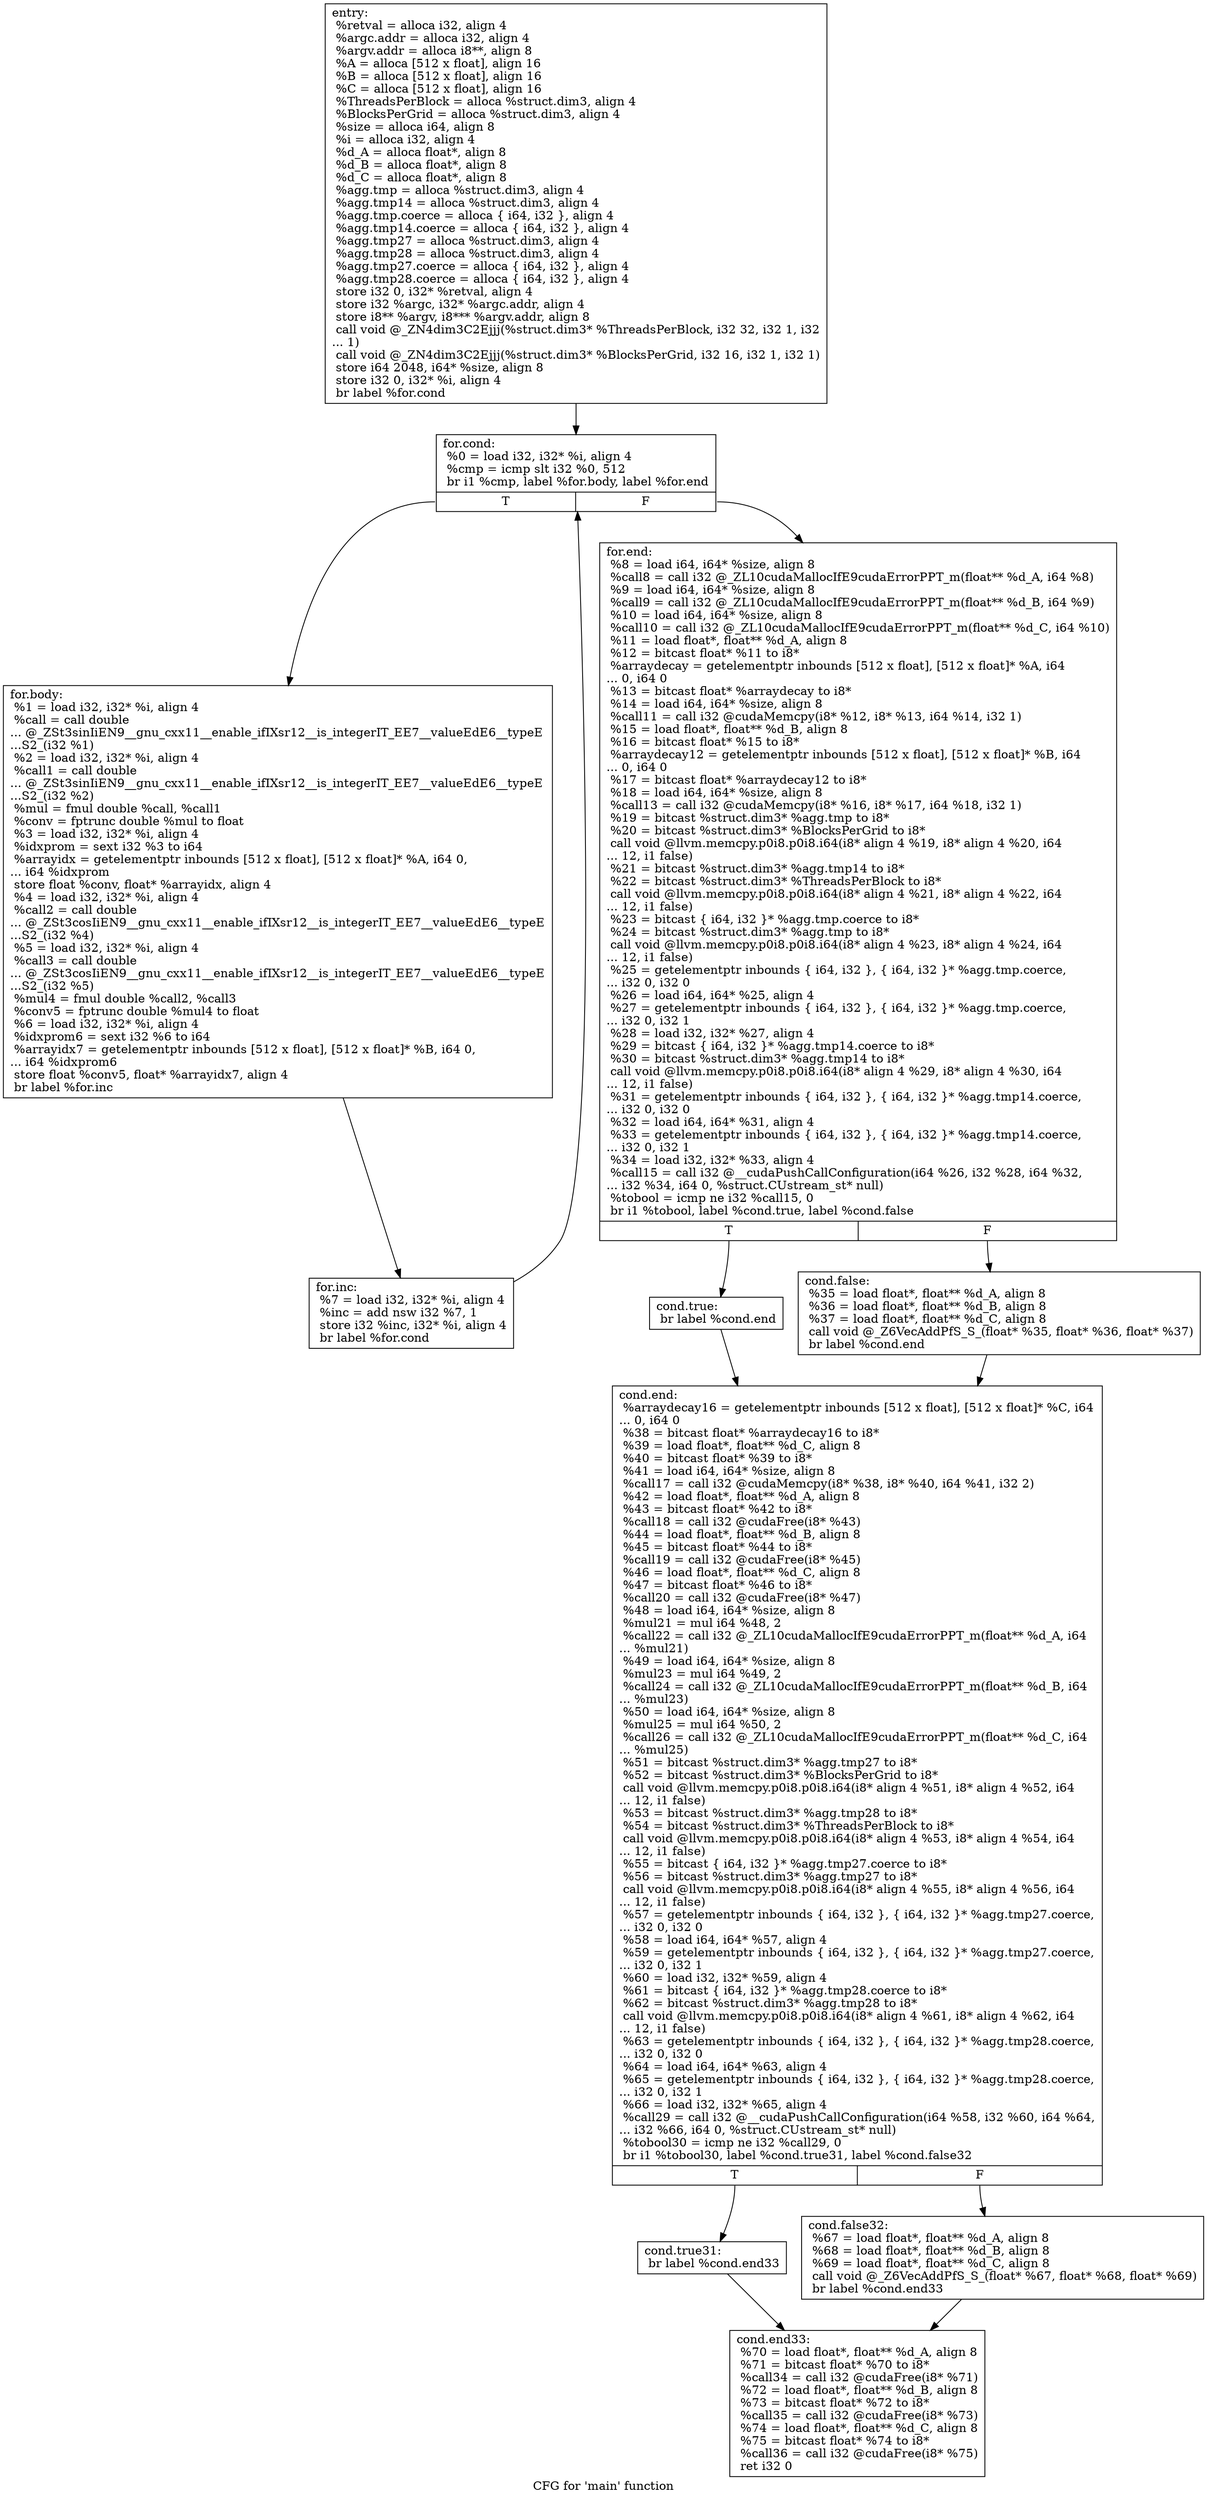 digraph "CFG for 'main' function" {
	label="CFG for 'main' function";

	Node0x55f84619a160 [shape=record,label="{entry:\l  %retval = alloca i32, align 4\l  %argc.addr = alloca i32, align 4\l  %argv.addr = alloca i8**, align 8\l  %A = alloca [512 x float], align 16\l  %B = alloca [512 x float], align 16\l  %C = alloca [512 x float], align 16\l  %ThreadsPerBlock = alloca %struct.dim3, align 4\l  %BlocksPerGrid = alloca %struct.dim3, align 4\l  %size = alloca i64, align 8\l  %i = alloca i32, align 4\l  %d_A = alloca float*, align 8\l  %d_B = alloca float*, align 8\l  %d_C = alloca float*, align 8\l  %agg.tmp = alloca %struct.dim3, align 4\l  %agg.tmp14 = alloca %struct.dim3, align 4\l  %agg.tmp.coerce = alloca \{ i64, i32 \}, align 4\l  %agg.tmp14.coerce = alloca \{ i64, i32 \}, align 4\l  %agg.tmp27 = alloca %struct.dim3, align 4\l  %agg.tmp28 = alloca %struct.dim3, align 4\l  %agg.tmp27.coerce = alloca \{ i64, i32 \}, align 4\l  %agg.tmp28.coerce = alloca \{ i64, i32 \}, align 4\l  store i32 0, i32* %retval, align 4\l  store i32 %argc, i32* %argc.addr, align 4\l  store i8** %argv, i8*** %argv.addr, align 8\l  call void @_ZN4dim3C2Ejjj(%struct.dim3* %ThreadsPerBlock, i32 32, i32 1, i32\l... 1)\l  call void @_ZN4dim3C2Ejjj(%struct.dim3* %BlocksPerGrid, i32 16, i32 1, i32 1)\l  store i64 2048, i64* %size, align 8\l  store i32 0, i32* %i, align 4\l  br label %for.cond\l}"];
	Node0x55f84619a160 -> Node0x55f84619b570;
	Node0x55f84619b570 [shape=record,label="{for.cond:                                         \l  %0 = load i32, i32* %i, align 4\l  %cmp = icmp slt i32 %0, 512\l  br i1 %cmp, label %for.body, label %for.end\l|{<s0>T|<s1>F}}"];
	Node0x55f84619b570:s0 -> Node0x55f84619ba40;
	Node0x55f84619b570:s1 -> Node0x55f84619bb20;
	Node0x55f84619ba40 [shape=record,label="{for.body:                                         \l  %1 = load i32, i32* %i, align 4\l  %call = call double\l... @_ZSt3sinIiEN9__gnu_cxx11__enable_ifIXsr12__is_integerIT_EE7__valueEdE6__typeE\l...S2_(i32 %1)\l  %2 = load i32, i32* %i, align 4\l  %call1 = call double\l... @_ZSt3sinIiEN9__gnu_cxx11__enable_ifIXsr12__is_integerIT_EE7__valueEdE6__typeE\l...S2_(i32 %2)\l  %mul = fmul double %call, %call1\l  %conv = fptrunc double %mul to float\l  %3 = load i32, i32* %i, align 4\l  %idxprom = sext i32 %3 to i64\l  %arrayidx = getelementptr inbounds [512 x float], [512 x float]* %A, i64 0,\l... i64 %idxprom\l  store float %conv, float* %arrayidx, align 4\l  %4 = load i32, i32* %i, align 4\l  %call2 = call double\l... @_ZSt3cosIiEN9__gnu_cxx11__enable_ifIXsr12__is_integerIT_EE7__valueEdE6__typeE\l...S2_(i32 %4)\l  %5 = load i32, i32* %i, align 4\l  %call3 = call double\l... @_ZSt3cosIiEN9__gnu_cxx11__enable_ifIXsr12__is_integerIT_EE7__valueEdE6__typeE\l...S2_(i32 %5)\l  %mul4 = fmul double %call2, %call3\l  %conv5 = fptrunc double %mul4 to float\l  %6 = load i32, i32* %i, align 4\l  %idxprom6 = sext i32 %6 to i64\l  %arrayidx7 = getelementptr inbounds [512 x float], [512 x float]* %B, i64 0,\l... i64 %idxprom6\l  store float %conv5, float* %arrayidx7, align 4\l  br label %for.inc\l}"];
	Node0x55f84619ba40 -> Node0x55f84619d5e0;
	Node0x55f84619d5e0 [shape=record,label="{for.inc:                                          \l  %7 = load i32, i32* %i, align 4\l  %inc = add nsw i32 %7, 1\l  store i32 %inc, i32* %i, align 4\l  br label %for.cond\l}"];
	Node0x55f84619d5e0 -> Node0x55f84619b570;
	Node0x55f84619bb20 [shape=record,label="{for.end:                                          \l  %8 = load i64, i64* %size, align 8\l  %call8 = call i32 @_ZL10cudaMallocIfE9cudaErrorPPT_m(float** %d_A, i64 %8)\l  %9 = load i64, i64* %size, align 8\l  %call9 = call i32 @_ZL10cudaMallocIfE9cudaErrorPPT_m(float** %d_B, i64 %9)\l  %10 = load i64, i64* %size, align 8\l  %call10 = call i32 @_ZL10cudaMallocIfE9cudaErrorPPT_m(float** %d_C, i64 %10)\l  %11 = load float*, float** %d_A, align 8\l  %12 = bitcast float* %11 to i8*\l  %arraydecay = getelementptr inbounds [512 x float], [512 x float]* %A, i64\l... 0, i64 0\l  %13 = bitcast float* %arraydecay to i8*\l  %14 = load i64, i64* %size, align 8\l  %call11 = call i32 @cudaMemcpy(i8* %12, i8* %13, i64 %14, i32 1)\l  %15 = load float*, float** %d_B, align 8\l  %16 = bitcast float* %15 to i8*\l  %arraydecay12 = getelementptr inbounds [512 x float], [512 x float]* %B, i64\l... 0, i64 0\l  %17 = bitcast float* %arraydecay12 to i8*\l  %18 = load i64, i64* %size, align 8\l  %call13 = call i32 @cudaMemcpy(i8* %16, i8* %17, i64 %18, i32 1)\l  %19 = bitcast %struct.dim3* %agg.tmp to i8*\l  %20 = bitcast %struct.dim3* %BlocksPerGrid to i8*\l  call void @llvm.memcpy.p0i8.p0i8.i64(i8* align 4 %19, i8* align 4 %20, i64\l... 12, i1 false)\l  %21 = bitcast %struct.dim3* %agg.tmp14 to i8*\l  %22 = bitcast %struct.dim3* %ThreadsPerBlock to i8*\l  call void @llvm.memcpy.p0i8.p0i8.i64(i8* align 4 %21, i8* align 4 %22, i64\l... 12, i1 false)\l  %23 = bitcast \{ i64, i32 \}* %agg.tmp.coerce to i8*\l  %24 = bitcast %struct.dim3* %agg.tmp to i8*\l  call void @llvm.memcpy.p0i8.p0i8.i64(i8* align 4 %23, i8* align 4 %24, i64\l... 12, i1 false)\l  %25 = getelementptr inbounds \{ i64, i32 \}, \{ i64, i32 \}* %agg.tmp.coerce,\l... i32 0, i32 0\l  %26 = load i64, i64* %25, align 4\l  %27 = getelementptr inbounds \{ i64, i32 \}, \{ i64, i32 \}* %agg.tmp.coerce,\l... i32 0, i32 1\l  %28 = load i32, i32* %27, align 4\l  %29 = bitcast \{ i64, i32 \}* %agg.tmp14.coerce to i8*\l  %30 = bitcast %struct.dim3* %agg.tmp14 to i8*\l  call void @llvm.memcpy.p0i8.p0i8.i64(i8* align 4 %29, i8* align 4 %30, i64\l... 12, i1 false)\l  %31 = getelementptr inbounds \{ i64, i32 \}, \{ i64, i32 \}* %agg.tmp14.coerce,\l... i32 0, i32 0\l  %32 = load i64, i64* %31, align 4\l  %33 = getelementptr inbounds \{ i64, i32 \}, \{ i64, i32 \}* %agg.tmp14.coerce,\l... i32 0, i32 1\l  %34 = load i32, i32* %33, align 4\l  %call15 = call i32 @__cudaPushCallConfiguration(i64 %26, i32 %28, i64 %32,\l... i32 %34, i64 0, %struct.CUstream_st* null)\l  %tobool = icmp ne i32 %call15, 0\l  br i1 %tobool, label %cond.true, label %cond.false\l|{<s0>T|<s1>F}}"];
	Node0x55f84619bb20:s0 -> Node0x55f8461a0350;
	Node0x55f84619bb20:s1 -> Node0x55f8461a0400;
	Node0x55f8461a0350 [shape=record,label="{cond.true:                                        \l  br label %cond.end\l}"];
	Node0x55f8461a0350 -> Node0x55f8461a0570;
	Node0x55f8461a0400 [shape=record,label="{cond.false:                                       \l  %35 = load float*, float** %d_A, align 8\l  %36 = load float*, float** %d_B, align 8\l  %37 = load float*, float** %d_C, align 8\l  call void @_Z6VecAddPfS_S_(float* %35, float* %36, float* %37)\l  br label %cond.end\l}"];
	Node0x55f8461a0400 -> Node0x55f8461a0570;
	Node0x55f8461a0570 [shape=record,label="{cond.end:                                         \l  %arraydecay16 = getelementptr inbounds [512 x float], [512 x float]* %C, i64\l... 0, i64 0\l  %38 = bitcast float* %arraydecay16 to i8*\l  %39 = load float*, float** %d_C, align 8\l  %40 = bitcast float* %39 to i8*\l  %41 = load i64, i64* %size, align 8\l  %call17 = call i32 @cudaMemcpy(i8* %38, i8* %40, i64 %41, i32 2)\l  %42 = load float*, float** %d_A, align 8\l  %43 = bitcast float* %42 to i8*\l  %call18 = call i32 @cudaFree(i8* %43)\l  %44 = load float*, float** %d_B, align 8\l  %45 = bitcast float* %44 to i8*\l  %call19 = call i32 @cudaFree(i8* %45)\l  %46 = load float*, float** %d_C, align 8\l  %47 = bitcast float* %46 to i8*\l  %call20 = call i32 @cudaFree(i8* %47)\l  %48 = load i64, i64* %size, align 8\l  %mul21 = mul i64 %48, 2\l  %call22 = call i32 @_ZL10cudaMallocIfE9cudaErrorPPT_m(float** %d_A, i64\l... %mul21)\l  %49 = load i64, i64* %size, align 8\l  %mul23 = mul i64 %49, 2\l  %call24 = call i32 @_ZL10cudaMallocIfE9cudaErrorPPT_m(float** %d_B, i64\l... %mul23)\l  %50 = load i64, i64* %size, align 8\l  %mul25 = mul i64 %50, 2\l  %call26 = call i32 @_ZL10cudaMallocIfE9cudaErrorPPT_m(float** %d_C, i64\l... %mul25)\l  %51 = bitcast %struct.dim3* %agg.tmp27 to i8*\l  %52 = bitcast %struct.dim3* %BlocksPerGrid to i8*\l  call void @llvm.memcpy.p0i8.p0i8.i64(i8* align 4 %51, i8* align 4 %52, i64\l... 12, i1 false)\l  %53 = bitcast %struct.dim3* %agg.tmp28 to i8*\l  %54 = bitcast %struct.dim3* %ThreadsPerBlock to i8*\l  call void @llvm.memcpy.p0i8.p0i8.i64(i8* align 4 %53, i8* align 4 %54, i64\l... 12, i1 false)\l  %55 = bitcast \{ i64, i32 \}* %agg.tmp27.coerce to i8*\l  %56 = bitcast %struct.dim3* %agg.tmp27 to i8*\l  call void @llvm.memcpy.p0i8.p0i8.i64(i8* align 4 %55, i8* align 4 %56, i64\l... 12, i1 false)\l  %57 = getelementptr inbounds \{ i64, i32 \}, \{ i64, i32 \}* %agg.tmp27.coerce,\l... i32 0, i32 0\l  %58 = load i64, i64* %57, align 4\l  %59 = getelementptr inbounds \{ i64, i32 \}, \{ i64, i32 \}* %agg.tmp27.coerce,\l... i32 0, i32 1\l  %60 = load i32, i32* %59, align 4\l  %61 = bitcast \{ i64, i32 \}* %agg.tmp28.coerce to i8*\l  %62 = bitcast %struct.dim3* %agg.tmp28 to i8*\l  call void @llvm.memcpy.p0i8.p0i8.i64(i8* align 4 %61, i8* align 4 %62, i64\l... 12, i1 false)\l  %63 = getelementptr inbounds \{ i64, i32 \}, \{ i64, i32 \}* %agg.tmp28.coerce,\l... i32 0, i32 0\l  %64 = load i64, i64* %63, align 4\l  %65 = getelementptr inbounds \{ i64, i32 \}, \{ i64, i32 \}* %agg.tmp28.coerce,\l... i32 0, i32 1\l  %66 = load i32, i32* %65, align 4\l  %call29 = call i32 @__cudaPushCallConfiguration(i64 %58, i32 %60, i64 %64,\l... i32 %66, i64 0, %struct.CUstream_st* null)\l  %tobool30 = icmp ne i32 %call29, 0\l  br i1 %tobool30, label %cond.true31, label %cond.false32\l|{<s0>T|<s1>F}}"];
	Node0x55f8461a0570:s0 -> Node0x55f8461a2790;
	Node0x55f8461a0570:s1 -> Node0x55f8461a2840;
	Node0x55f8461a2790 [shape=record,label="{cond.true31:                                      \l  br label %cond.end33\l}"];
	Node0x55f8461a2790 -> Node0x55f8461a29b0;
	Node0x55f8461a2840 [shape=record,label="{cond.false32:                                     \l  %67 = load float*, float** %d_A, align 8\l  %68 = load float*, float** %d_B, align 8\l  %69 = load float*, float** %d_C, align 8\l  call void @_Z6VecAddPfS_S_(float* %67, float* %68, float* %69)\l  br label %cond.end33\l}"];
	Node0x55f8461a2840 -> Node0x55f8461a29b0;
	Node0x55f8461a29b0 [shape=record,label="{cond.end33:                                       \l  %70 = load float*, float** %d_A, align 8\l  %71 = bitcast float* %70 to i8*\l  %call34 = call i32 @cudaFree(i8* %71)\l  %72 = load float*, float** %d_B, align 8\l  %73 = bitcast float* %72 to i8*\l  %call35 = call i32 @cudaFree(i8* %73)\l  %74 = load float*, float** %d_C, align 8\l  %75 = bitcast float* %74 to i8*\l  %call36 = call i32 @cudaFree(i8* %75)\l  ret i32 0\l}"];
}
